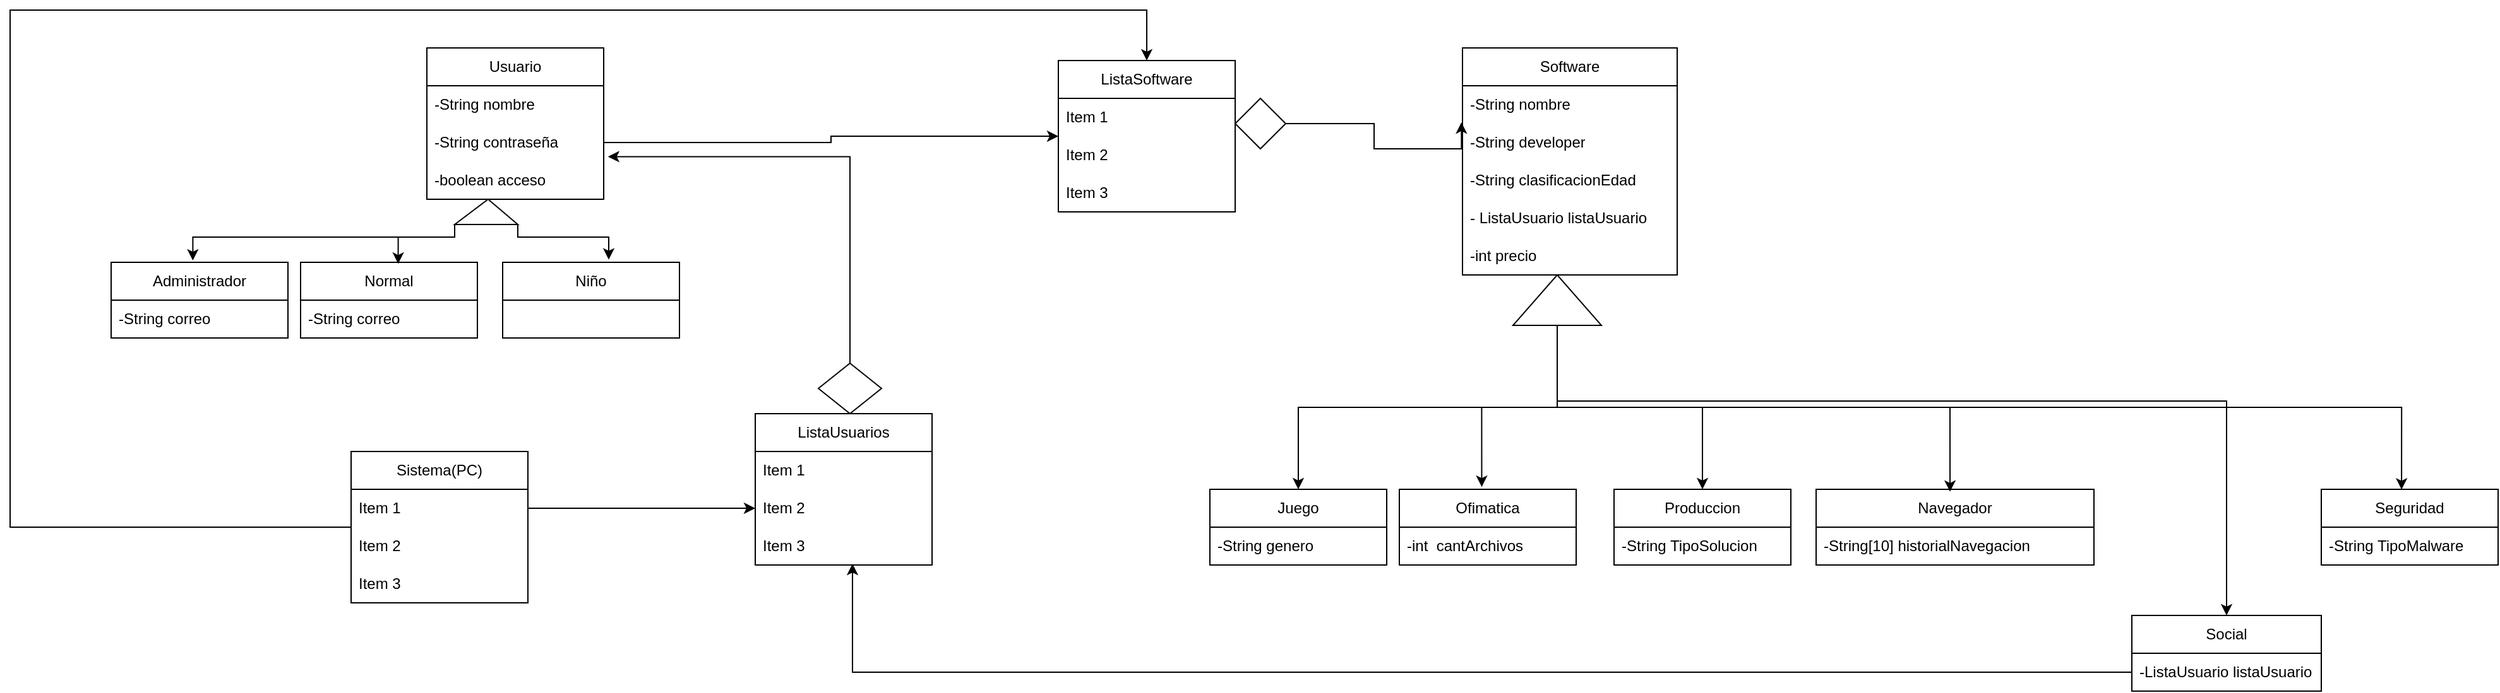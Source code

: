 <mxfile version="21.7.5" type="device">
  <diagram name="Página-1" id="t5GppM-_NXtpir2SVOb-">
    <mxGraphModel dx="2670" dy="887" grid="1" gridSize="10" guides="1" tooltips="1" connect="1" arrows="1" fold="1" page="1" pageScale="1" pageWidth="827" pageHeight="1169" math="0" shadow="0">
      <root>
        <mxCell id="0" />
        <mxCell id="1" parent="0" />
        <mxCell id="e5T6z2mUmej6DXXU6shq-2" value="Usuario" style="swimlane;fontStyle=0;childLayout=stackLayout;horizontal=1;startSize=30;horizontalStack=0;resizeParent=1;resizeParentMax=0;resizeLast=0;collapsible=1;marginBottom=0;whiteSpace=wrap;html=1;" parent="1" vertex="1">
          <mxGeometry x="-460" y="60" width="140" height="120" as="geometry" />
        </mxCell>
        <mxCell id="e5T6z2mUmej6DXXU6shq-3" value="-String nombre" style="text;strokeColor=none;fillColor=none;align=left;verticalAlign=middle;spacingLeft=4;spacingRight=4;overflow=hidden;points=[[0,0.5],[1,0.5]];portConstraint=eastwest;rotatable=0;whiteSpace=wrap;html=1;" parent="e5T6z2mUmej6DXXU6shq-2" vertex="1">
          <mxGeometry y="30" width="140" height="30" as="geometry" />
        </mxCell>
        <mxCell id="e5T6z2mUmej6DXXU6shq-4" value="-String contraseña" style="text;strokeColor=none;fillColor=none;align=left;verticalAlign=middle;spacingLeft=4;spacingRight=4;overflow=hidden;points=[[0,0.5],[1,0.5]];portConstraint=eastwest;rotatable=0;whiteSpace=wrap;html=1;" parent="e5T6z2mUmej6DXXU6shq-2" vertex="1">
          <mxGeometry y="60" width="140" height="30" as="geometry" />
        </mxCell>
        <mxCell id="ljHFr2qlofYUOp2xgPuq-13" value="-boolean acceso" style="text;strokeColor=none;fillColor=none;align=left;verticalAlign=middle;spacingLeft=4;spacingRight=4;overflow=hidden;points=[[0,0.5],[1,0.5]];portConstraint=eastwest;rotatable=0;whiteSpace=wrap;html=1;" vertex="1" parent="e5T6z2mUmej6DXXU6shq-2">
          <mxGeometry y="90" width="140" height="30" as="geometry" />
        </mxCell>
        <mxCell id="e5T6z2mUmej6DXXU6shq-6" value="Software" style="swimlane;fontStyle=0;childLayout=stackLayout;horizontal=1;startSize=30;horizontalStack=0;resizeParent=1;resizeParentMax=0;resizeLast=0;collapsible=1;marginBottom=0;whiteSpace=wrap;html=1;" parent="1" vertex="1">
          <mxGeometry x="360" y="60" width="170" height="180" as="geometry" />
        </mxCell>
        <mxCell id="e5T6z2mUmej6DXXU6shq-7" value="-String nombre" style="text;strokeColor=none;fillColor=none;align=left;verticalAlign=middle;spacingLeft=4;spacingRight=4;overflow=hidden;points=[[0,0.5],[1,0.5]];portConstraint=eastwest;rotatable=0;whiteSpace=wrap;html=1;" parent="e5T6z2mUmej6DXXU6shq-6" vertex="1">
          <mxGeometry y="30" width="170" height="30" as="geometry" />
        </mxCell>
        <mxCell id="e5T6z2mUmej6DXXU6shq-8" value="-String developer" style="text;strokeColor=none;fillColor=none;align=left;verticalAlign=middle;spacingLeft=4;spacingRight=4;overflow=hidden;points=[[0,0.5],[1,0.5]];portConstraint=eastwest;rotatable=0;whiteSpace=wrap;html=1;" parent="e5T6z2mUmej6DXXU6shq-6" vertex="1">
          <mxGeometry y="60" width="170" height="30" as="geometry" />
        </mxCell>
        <mxCell id="e5T6z2mUmej6DXXU6shq-9" value="-String clasificacionEdad" style="text;strokeColor=none;fillColor=none;align=left;verticalAlign=middle;spacingLeft=4;spacingRight=4;overflow=hidden;points=[[0,0.5],[1,0.5]];portConstraint=eastwest;rotatable=0;whiteSpace=wrap;html=1;" parent="e5T6z2mUmej6DXXU6shq-6" vertex="1">
          <mxGeometry y="90" width="170" height="30" as="geometry" />
        </mxCell>
        <mxCell id="e5T6z2mUmej6DXXU6shq-34" value="- ListaUsuario listaUsuario" style="text;strokeColor=none;fillColor=none;align=left;verticalAlign=middle;spacingLeft=4;spacingRight=4;overflow=hidden;points=[[0,0.5],[1,0.5]];portConstraint=eastwest;rotatable=0;whiteSpace=wrap;html=1;" parent="e5T6z2mUmej6DXXU6shq-6" vertex="1">
          <mxGeometry y="120" width="170" height="30" as="geometry" />
        </mxCell>
        <mxCell id="e5T6z2mUmej6DXXU6shq-35" value="-int precio" style="text;strokeColor=none;fillColor=none;align=left;verticalAlign=middle;spacingLeft=4;spacingRight=4;overflow=hidden;points=[[0,0.5],[1,0.5]];portConstraint=eastwest;rotatable=0;whiteSpace=wrap;html=1;" parent="e5T6z2mUmej6DXXU6shq-6" vertex="1">
          <mxGeometry y="150" width="170" height="30" as="geometry" />
        </mxCell>
        <mxCell id="e5T6z2mUmej6DXXU6shq-36" value="Juego" style="swimlane;fontStyle=0;childLayout=stackLayout;horizontal=1;startSize=30;horizontalStack=0;resizeParent=1;resizeParentMax=0;resizeLast=0;collapsible=1;marginBottom=0;whiteSpace=wrap;html=1;" parent="1" vertex="1">
          <mxGeometry x="160" y="410" width="140" height="60" as="geometry" />
        </mxCell>
        <mxCell id="e5T6z2mUmej6DXXU6shq-37" value="-String genero" style="text;strokeColor=none;fillColor=none;align=left;verticalAlign=middle;spacingLeft=4;spacingRight=4;overflow=hidden;points=[[0,0.5],[1,0.5]];portConstraint=eastwest;rotatable=0;whiteSpace=wrap;html=1;" parent="e5T6z2mUmej6DXXU6shq-36" vertex="1">
          <mxGeometry y="30" width="140" height="30" as="geometry" />
        </mxCell>
        <mxCell id="e5T6z2mUmej6DXXU6shq-40" value="Ofimatica" style="swimlane;fontStyle=0;childLayout=stackLayout;horizontal=1;startSize=30;horizontalStack=0;resizeParent=1;resizeParentMax=0;resizeLast=0;collapsible=1;marginBottom=0;whiteSpace=wrap;html=1;" parent="1" vertex="1">
          <mxGeometry x="310" y="410" width="140" height="60" as="geometry" />
        </mxCell>
        <mxCell id="e5T6z2mUmej6DXXU6shq-41" value="-int&amp;nbsp; cantArchivos" style="text;strokeColor=none;fillColor=none;align=left;verticalAlign=middle;spacingLeft=4;spacingRight=4;overflow=hidden;points=[[0,0.5],[1,0.5]];portConstraint=eastwest;rotatable=0;whiteSpace=wrap;html=1;" parent="e5T6z2mUmej6DXXU6shq-40" vertex="1">
          <mxGeometry y="30" width="140" height="30" as="geometry" />
        </mxCell>
        <mxCell id="e5T6z2mUmej6DXXU6shq-44" value="Produccion" style="swimlane;fontStyle=0;childLayout=stackLayout;horizontal=1;startSize=30;horizontalStack=0;resizeParent=1;resizeParentMax=0;resizeLast=0;collapsible=1;marginBottom=0;whiteSpace=wrap;html=1;" parent="1" vertex="1">
          <mxGeometry x="480" y="410" width="140" height="60" as="geometry" />
        </mxCell>
        <mxCell id="e5T6z2mUmej6DXXU6shq-45" value="-String TipoSolucion" style="text;strokeColor=none;fillColor=none;align=left;verticalAlign=middle;spacingLeft=4;spacingRight=4;overflow=hidden;points=[[0,0.5],[1,0.5]];portConstraint=eastwest;rotatable=0;whiteSpace=wrap;html=1;" parent="e5T6z2mUmej6DXXU6shq-44" vertex="1">
          <mxGeometry y="30" width="140" height="30" as="geometry" />
        </mxCell>
        <mxCell id="e5T6z2mUmej6DXXU6shq-48" value="Navegador" style="swimlane;fontStyle=0;childLayout=stackLayout;horizontal=1;startSize=30;horizontalStack=0;resizeParent=1;resizeParentMax=0;resizeLast=0;collapsible=1;marginBottom=0;whiteSpace=wrap;html=1;" parent="1" vertex="1">
          <mxGeometry x="640" y="410" width="220" height="60" as="geometry" />
        </mxCell>
        <mxCell id="e5T6z2mUmej6DXXU6shq-49" value="-String[10] historialNavegacion&amp;nbsp;" style="text;strokeColor=none;fillColor=none;align=left;verticalAlign=middle;spacingLeft=4;spacingRight=4;overflow=hidden;points=[[0,0.5],[1,0.5]];portConstraint=eastwest;rotatable=0;whiteSpace=wrap;html=1;" parent="e5T6z2mUmej6DXXU6shq-48" vertex="1">
          <mxGeometry y="30" width="220" height="30" as="geometry" />
        </mxCell>
        <mxCell id="e5T6z2mUmej6DXXU6shq-52" value="Seguridad" style="swimlane;fontStyle=0;childLayout=stackLayout;horizontal=1;startSize=30;horizontalStack=0;resizeParent=1;resizeParentMax=0;resizeLast=0;collapsible=1;marginBottom=0;whiteSpace=wrap;html=1;" parent="1" vertex="1">
          <mxGeometry x="1040" y="410" width="140" height="60" as="geometry" />
        </mxCell>
        <mxCell id="e5T6z2mUmej6DXXU6shq-53" value="-String TipoMalware" style="text;strokeColor=none;fillColor=none;align=left;verticalAlign=middle;spacingLeft=4;spacingRight=4;overflow=hidden;points=[[0,0.5],[1,0.5]];portConstraint=eastwest;rotatable=0;whiteSpace=wrap;html=1;" parent="e5T6z2mUmej6DXXU6shq-52" vertex="1">
          <mxGeometry y="30" width="140" height="30" as="geometry" />
        </mxCell>
        <mxCell id="e5T6z2mUmej6DXXU6shq-56" value="Social" style="swimlane;fontStyle=0;childLayout=stackLayout;horizontal=1;startSize=30;horizontalStack=0;resizeParent=1;resizeParentMax=0;resizeLast=0;collapsible=1;marginBottom=0;whiteSpace=wrap;html=1;" parent="1" vertex="1">
          <mxGeometry x="890" y="510" width="150" height="60" as="geometry" />
        </mxCell>
        <mxCell id="e5T6z2mUmej6DXXU6shq-57" value="-ListaUsuario listaUsuario" style="text;strokeColor=none;fillColor=none;align=left;verticalAlign=middle;spacingLeft=4;spacingRight=4;overflow=hidden;points=[[0,0.5],[1,0.5]];portConstraint=eastwest;rotatable=0;whiteSpace=wrap;html=1;" parent="e5T6z2mUmej6DXXU6shq-56" vertex="1">
          <mxGeometry y="30" width="150" height="30" as="geometry" />
        </mxCell>
        <mxCell id="e5T6z2mUmej6DXXU6shq-62" style="edgeStyle=orthogonalEdgeStyle;rounded=0;orthogonalLoop=1;jettySize=auto;html=1;entryX=0.466;entryY=-0.032;entryDx=0;entryDy=0;entryPerimeter=0;" parent="1" source="e5T6z2mUmej6DXXU6shq-60" target="e5T6z2mUmej6DXXU6shq-40" edge="1">
          <mxGeometry relative="1" as="geometry" />
        </mxCell>
        <mxCell id="e5T6z2mUmej6DXXU6shq-63" style="edgeStyle=orthogonalEdgeStyle;rounded=0;orthogonalLoop=1;jettySize=auto;html=1;exitX=0.5;exitY=1;exitDx=0;exitDy=0;exitPerimeter=0;entryX=0.5;entryY=0;entryDx=0;entryDy=0;" parent="1" source="e5T6z2mUmej6DXXU6shq-60" target="e5T6z2mUmej6DXXU6shq-44" edge="1">
          <mxGeometry relative="1" as="geometry" />
        </mxCell>
        <mxCell id="e5T6z2mUmej6DXXU6shq-64" style="edgeStyle=orthogonalEdgeStyle;rounded=0;orthogonalLoop=1;jettySize=auto;html=1;exitX=0.5;exitY=1;exitDx=0;exitDy=0;exitPerimeter=0;entryX=0.482;entryY=0.032;entryDx=0;entryDy=0;entryPerimeter=0;" parent="1" source="e5T6z2mUmej6DXXU6shq-60" target="e5T6z2mUmej6DXXU6shq-48" edge="1">
          <mxGeometry relative="1" as="geometry" />
        </mxCell>
        <mxCell id="e5T6z2mUmej6DXXU6shq-65" style="edgeStyle=orthogonalEdgeStyle;rounded=0;orthogonalLoop=1;jettySize=auto;html=1;exitX=0.5;exitY=1;exitDx=0;exitDy=0;exitPerimeter=0;" parent="1" source="e5T6z2mUmej6DXXU6shq-60" target="e5T6z2mUmej6DXXU6shq-56" edge="1">
          <mxGeometry relative="1" as="geometry">
            <Array as="points">
              <mxPoint x="435" y="340" />
              <mxPoint x="965" y="340" />
            </Array>
          </mxGeometry>
        </mxCell>
        <mxCell id="e5T6z2mUmej6DXXU6shq-67" style="edgeStyle=orthogonalEdgeStyle;rounded=0;orthogonalLoop=1;jettySize=auto;html=1;exitX=0.5;exitY=1;exitDx=0;exitDy=0;exitPerimeter=0;entryX=0.454;entryY=0.003;entryDx=0;entryDy=0;entryPerimeter=0;" parent="1" source="e5T6z2mUmej6DXXU6shq-60" target="e5T6z2mUmej6DXXU6shq-52" edge="1">
          <mxGeometry relative="1" as="geometry" />
        </mxCell>
        <mxCell id="e5T6z2mUmej6DXXU6shq-68" style="edgeStyle=orthogonalEdgeStyle;rounded=0;orthogonalLoop=1;jettySize=auto;html=1;exitX=0.5;exitY=1;exitDx=0;exitDy=0;exitPerimeter=0;" parent="1" source="e5T6z2mUmej6DXXU6shq-60" target="e5T6z2mUmej6DXXU6shq-36" edge="1">
          <mxGeometry relative="1" as="geometry" />
        </mxCell>
        <mxCell id="e5T6z2mUmej6DXXU6shq-60" value="" style="verticalLabelPosition=bottom;verticalAlign=top;html=1;shape=mxgraph.basic.acute_triangle;dx=0.5;" parent="1" vertex="1">
          <mxGeometry x="400" y="240" width="70" height="40" as="geometry" />
        </mxCell>
        <mxCell id="e5T6z2mUmej6DXXU6shq-69" value="ListaSoftware" style="swimlane;fontStyle=0;childLayout=stackLayout;horizontal=1;startSize=30;horizontalStack=0;resizeParent=1;resizeParentMax=0;resizeLast=0;collapsible=1;marginBottom=0;whiteSpace=wrap;html=1;" parent="1" vertex="1">
          <mxGeometry x="40" y="70" width="140" height="120" as="geometry" />
        </mxCell>
        <mxCell id="e5T6z2mUmej6DXXU6shq-70" value="Item 1" style="text;strokeColor=none;fillColor=none;align=left;verticalAlign=middle;spacingLeft=4;spacingRight=4;overflow=hidden;points=[[0,0.5],[1,0.5]];portConstraint=eastwest;rotatable=0;whiteSpace=wrap;html=1;" parent="e5T6z2mUmej6DXXU6shq-69" vertex="1">
          <mxGeometry y="30" width="140" height="30" as="geometry" />
        </mxCell>
        <mxCell id="e5T6z2mUmej6DXXU6shq-71" value="Item 2" style="text;strokeColor=none;fillColor=none;align=left;verticalAlign=middle;spacingLeft=4;spacingRight=4;overflow=hidden;points=[[0,0.5],[1,0.5]];portConstraint=eastwest;rotatable=0;whiteSpace=wrap;html=1;" parent="e5T6z2mUmej6DXXU6shq-69" vertex="1">
          <mxGeometry y="60" width="140" height="30" as="geometry" />
        </mxCell>
        <mxCell id="e5T6z2mUmej6DXXU6shq-72" value="Item 3" style="text;strokeColor=none;fillColor=none;align=left;verticalAlign=middle;spacingLeft=4;spacingRight=4;overflow=hidden;points=[[0,0.5],[1,0.5]];portConstraint=eastwest;rotatable=0;whiteSpace=wrap;html=1;" parent="e5T6z2mUmej6DXXU6shq-69" vertex="1">
          <mxGeometry y="90" width="140" height="30" as="geometry" />
        </mxCell>
        <mxCell id="e5T6z2mUmej6DXXU6shq-76" style="edgeStyle=orthogonalEdgeStyle;rounded=0;orthogonalLoop=1;jettySize=auto;html=1;exitX=1;exitY=0.5;exitDx=0;exitDy=0;entryX=-0.005;entryY=0.966;entryDx=0;entryDy=0;entryPerimeter=0;" parent="1" source="e5T6z2mUmej6DXXU6shq-75" target="e5T6z2mUmej6DXXU6shq-7" edge="1">
          <mxGeometry relative="1" as="geometry" />
        </mxCell>
        <mxCell id="e5T6z2mUmej6DXXU6shq-75" value="" style="rhombus;whiteSpace=wrap;html=1;" parent="1" vertex="1">
          <mxGeometry x="180" y="100" width="40" height="40" as="geometry" />
        </mxCell>
        <mxCell id="e5T6z2mUmej6DXXU6shq-77" style="edgeStyle=orthogonalEdgeStyle;rounded=0;orthogonalLoop=1;jettySize=auto;html=1;" parent="1" source="e5T6z2mUmej6DXXU6shq-4" target="e5T6z2mUmej6DXXU6shq-71" edge="1">
          <mxGeometry relative="1" as="geometry">
            <Array as="points">
              <mxPoint x="-140" y="135" />
              <mxPoint x="-140" y="130" />
            </Array>
          </mxGeometry>
        </mxCell>
        <mxCell id="e5T6z2mUmej6DXXU6shq-78" value="ListaUsuarios" style="swimlane;fontStyle=0;childLayout=stackLayout;horizontal=1;startSize=30;horizontalStack=0;resizeParent=1;resizeParentMax=0;resizeLast=0;collapsible=1;marginBottom=0;whiteSpace=wrap;html=1;" parent="1" vertex="1">
          <mxGeometry x="-200" y="350" width="140" height="120" as="geometry" />
        </mxCell>
        <mxCell id="e5T6z2mUmej6DXXU6shq-79" value="Item 1" style="text;strokeColor=none;fillColor=none;align=left;verticalAlign=middle;spacingLeft=4;spacingRight=4;overflow=hidden;points=[[0,0.5],[1,0.5]];portConstraint=eastwest;rotatable=0;whiteSpace=wrap;html=1;" parent="e5T6z2mUmej6DXXU6shq-78" vertex="1">
          <mxGeometry y="30" width="140" height="30" as="geometry" />
        </mxCell>
        <mxCell id="e5T6z2mUmej6DXXU6shq-80" value="Item 2" style="text;strokeColor=none;fillColor=none;align=left;verticalAlign=middle;spacingLeft=4;spacingRight=4;overflow=hidden;points=[[0,0.5],[1,0.5]];portConstraint=eastwest;rotatable=0;whiteSpace=wrap;html=1;" parent="e5T6z2mUmej6DXXU6shq-78" vertex="1">
          <mxGeometry y="60" width="140" height="30" as="geometry" />
        </mxCell>
        <mxCell id="e5T6z2mUmej6DXXU6shq-81" value="Item 3" style="text;strokeColor=none;fillColor=none;align=left;verticalAlign=middle;spacingLeft=4;spacingRight=4;overflow=hidden;points=[[0,0.5],[1,0.5]];portConstraint=eastwest;rotatable=0;whiteSpace=wrap;html=1;" parent="e5T6z2mUmej6DXXU6shq-78" vertex="1">
          <mxGeometry y="90" width="140" height="30" as="geometry" />
        </mxCell>
        <mxCell id="e5T6z2mUmej6DXXU6shq-83" style="edgeStyle=orthogonalEdgeStyle;rounded=0;orthogonalLoop=1;jettySize=auto;html=1;exitX=0.5;exitY=0;exitDx=0;exitDy=0;entryX=1.024;entryY=0.873;entryDx=0;entryDy=0;entryPerimeter=0;" parent="1" source="e5T6z2mUmej6DXXU6shq-82" target="e5T6z2mUmej6DXXU6shq-4" edge="1">
          <mxGeometry relative="1" as="geometry" />
        </mxCell>
        <mxCell id="e5T6z2mUmej6DXXU6shq-82" value="" style="rhombus;whiteSpace=wrap;html=1;" parent="1" vertex="1">
          <mxGeometry x="-150" y="310" width="50" height="40" as="geometry" />
        </mxCell>
        <mxCell id="e5T6z2mUmej6DXXU6shq-96" style="edgeStyle=orthogonalEdgeStyle;rounded=0;orthogonalLoop=1;jettySize=auto;html=1;" parent="1" source="e5T6z2mUmej6DXXU6shq-84" target="e5T6z2mUmej6DXXU6shq-69" edge="1">
          <mxGeometry relative="1" as="geometry">
            <Array as="points">
              <mxPoint x="-790" y="440" />
              <mxPoint x="-790" y="30" />
              <mxPoint x="110" y="30" />
            </Array>
          </mxGeometry>
        </mxCell>
        <mxCell id="e5T6z2mUmej6DXXU6shq-84" value="Sistema(PC)" style="swimlane;fontStyle=0;childLayout=stackLayout;horizontal=1;startSize=30;horizontalStack=0;resizeParent=1;resizeParentMax=0;resizeLast=0;collapsible=1;marginBottom=0;whiteSpace=wrap;html=1;" parent="1" vertex="1">
          <mxGeometry x="-520" y="380" width="140" height="120" as="geometry" />
        </mxCell>
        <mxCell id="e5T6z2mUmej6DXXU6shq-85" value="Item 1" style="text;strokeColor=none;fillColor=none;align=left;verticalAlign=middle;spacingLeft=4;spacingRight=4;overflow=hidden;points=[[0,0.5],[1,0.5]];portConstraint=eastwest;rotatable=0;whiteSpace=wrap;html=1;" parent="e5T6z2mUmej6DXXU6shq-84" vertex="1">
          <mxGeometry y="30" width="140" height="30" as="geometry" />
        </mxCell>
        <mxCell id="e5T6z2mUmej6DXXU6shq-86" value="Item 2" style="text;strokeColor=none;fillColor=none;align=left;verticalAlign=middle;spacingLeft=4;spacingRight=4;overflow=hidden;points=[[0,0.5],[1,0.5]];portConstraint=eastwest;rotatable=0;whiteSpace=wrap;html=1;" parent="e5T6z2mUmej6DXXU6shq-84" vertex="1">
          <mxGeometry y="60" width="140" height="30" as="geometry" />
        </mxCell>
        <mxCell id="e5T6z2mUmej6DXXU6shq-87" value="Item 3" style="text;strokeColor=none;fillColor=none;align=left;verticalAlign=middle;spacingLeft=4;spacingRight=4;overflow=hidden;points=[[0,0.5],[1,0.5]];portConstraint=eastwest;rotatable=0;whiteSpace=wrap;html=1;" parent="e5T6z2mUmej6DXXU6shq-84" vertex="1">
          <mxGeometry y="90" width="140" height="30" as="geometry" />
        </mxCell>
        <mxCell id="e5T6z2mUmej6DXXU6shq-88" style="edgeStyle=orthogonalEdgeStyle;rounded=0;orthogonalLoop=1;jettySize=auto;html=1;entryX=0;entryY=0.5;entryDx=0;entryDy=0;" parent="1" source="e5T6z2mUmej6DXXU6shq-85" target="e5T6z2mUmej6DXXU6shq-80" edge="1">
          <mxGeometry relative="1" as="geometry" />
        </mxCell>
        <mxCell id="e5T6z2mUmej6DXXU6shq-90" style="edgeStyle=orthogonalEdgeStyle;rounded=0;orthogonalLoop=1;jettySize=auto;html=1;entryX=0.55;entryY=0.967;entryDx=0;entryDy=0;entryPerimeter=0;" parent="1" source="e5T6z2mUmej6DXXU6shq-57" target="e5T6z2mUmej6DXXU6shq-81" edge="1">
          <mxGeometry relative="1" as="geometry" />
        </mxCell>
        <mxCell id="ljHFr2qlofYUOp2xgPuq-1" value="Administrador" style="swimlane;fontStyle=0;childLayout=stackLayout;horizontal=1;startSize=30;horizontalStack=0;resizeParent=1;resizeParentMax=0;resizeLast=0;collapsible=1;marginBottom=0;whiteSpace=wrap;html=1;" vertex="1" parent="1">
          <mxGeometry x="-710" y="230" width="140" height="60" as="geometry" />
        </mxCell>
        <mxCell id="ljHFr2qlofYUOp2xgPuq-2" value="-String correo" style="text;strokeColor=none;fillColor=none;align=left;verticalAlign=middle;spacingLeft=4;spacingRight=4;overflow=hidden;points=[[0,0.5],[1,0.5]];portConstraint=eastwest;rotatable=0;whiteSpace=wrap;html=1;" vertex="1" parent="ljHFr2qlofYUOp2xgPuq-1">
          <mxGeometry y="30" width="140" height="30" as="geometry" />
        </mxCell>
        <mxCell id="ljHFr2qlofYUOp2xgPuq-5" value="Normal" style="swimlane;fontStyle=0;childLayout=stackLayout;horizontal=1;startSize=30;horizontalStack=0;resizeParent=1;resizeParentMax=0;resizeLast=0;collapsible=1;marginBottom=0;whiteSpace=wrap;html=1;" vertex="1" parent="1">
          <mxGeometry x="-560" y="230" width="140" height="60" as="geometry" />
        </mxCell>
        <mxCell id="ljHFr2qlofYUOp2xgPuq-6" value="-String correo" style="text;strokeColor=none;fillColor=none;align=left;verticalAlign=middle;spacingLeft=4;spacingRight=4;overflow=hidden;points=[[0,0.5],[1,0.5]];portConstraint=eastwest;rotatable=0;whiteSpace=wrap;html=1;" vertex="1" parent="ljHFr2qlofYUOp2xgPuq-5">
          <mxGeometry y="30" width="140" height="30" as="geometry" />
        </mxCell>
        <mxCell id="ljHFr2qlofYUOp2xgPuq-9" value="Niño" style="swimlane;fontStyle=0;childLayout=stackLayout;horizontal=1;startSize=30;horizontalStack=0;resizeParent=1;resizeParentMax=0;resizeLast=0;collapsible=1;marginBottom=0;whiteSpace=wrap;html=1;" vertex="1" parent="1">
          <mxGeometry x="-400" y="230" width="140" height="60" as="geometry" />
        </mxCell>
        <mxCell id="ljHFr2qlofYUOp2xgPuq-15" style="edgeStyle=orthogonalEdgeStyle;rounded=0;orthogonalLoop=1;jettySize=auto;html=1;exitX=0;exitY=1;exitDx=0;exitDy=0;exitPerimeter=0;entryX=0.462;entryY=-0.024;entryDx=0;entryDy=0;entryPerimeter=0;" edge="1" parent="1" source="ljHFr2qlofYUOp2xgPuq-14" target="ljHFr2qlofYUOp2xgPuq-1">
          <mxGeometry relative="1" as="geometry">
            <Array as="points">
              <mxPoint x="-438" y="210" />
              <mxPoint x="-645" y="210" />
            </Array>
          </mxGeometry>
        </mxCell>
        <mxCell id="ljHFr2qlofYUOp2xgPuq-16" style="edgeStyle=orthogonalEdgeStyle;rounded=0;orthogonalLoop=1;jettySize=auto;html=1;exitX=0;exitY=1;exitDx=0;exitDy=0;exitPerimeter=0;entryX=0.552;entryY=0.019;entryDx=0;entryDy=0;entryPerimeter=0;" edge="1" parent="1" source="ljHFr2qlofYUOp2xgPuq-14" target="ljHFr2qlofYUOp2xgPuq-5">
          <mxGeometry relative="1" as="geometry">
            <Array as="points">
              <mxPoint x="-438" y="210" />
              <mxPoint x="-483" y="210" />
            </Array>
          </mxGeometry>
        </mxCell>
        <mxCell id="ljHFr2qlofYUOp2xgPuq-17" style="edgeStyle=orthogonalEdgeStyle;rounded=0;orthogonalLoop=1;jettySize=auto;html=1;exitX=1;exitY=1;exitDx=0;exitDy=0;exitPerimeter=0;entryX=0.6;entryY=-0.036;entryDx=0;entryDy=0;entryPerimeter=0;" edge="1" parent="1" source="ljHFr2qlofYUOp2xgPuq-14" target="ljHFr2qlofYUOp2xgPuq-9">
          <mxGeometry relative="1" as="geometry">
            <Array as="points">
              <mxPoint x="-388" y="210" />
              <mxPoint x="-316" y="210" />
            </Array>
          </mxGeometry>
        </mxCell>
        <mxCell id="ljHFr2qlofYUOp2xgPuq-14" value="" style="verticalLabelPosition=bottom;verticalAlign=top;html=1;shape=mxgraph.basic.acute_triangle;dx=0.53;" vertex="1" parent="1">
          <mxGeometry x="-438" y="180" width="50" height="20" as="geometry" />
        </mxCell>
      </root>
    </mxGraphModel>
  </diagram>
</mxfile>
